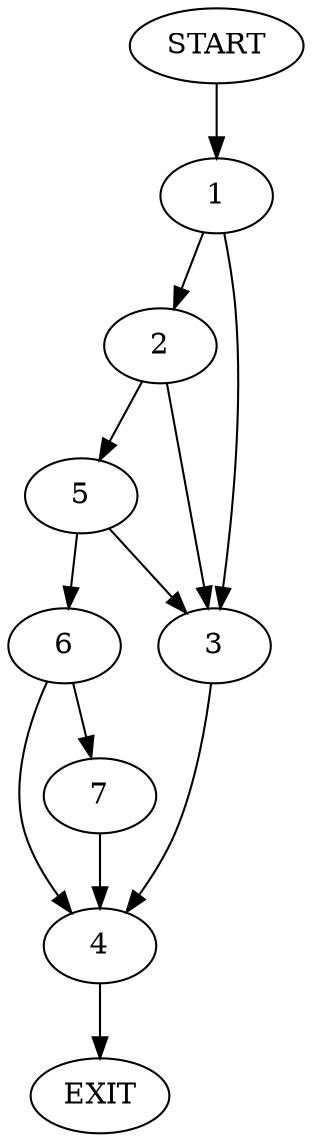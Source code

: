 digraph {
0 [label="START"]
8 [label="EXIT"]
0 -> 1
1 -> 2
1 -> 3
3 -> 4
2 -> 5
2 -> 3
5 -> 3
5 -> 6
6 -> 7
6 -> 4
4 -> 8
7 -> 4
}
